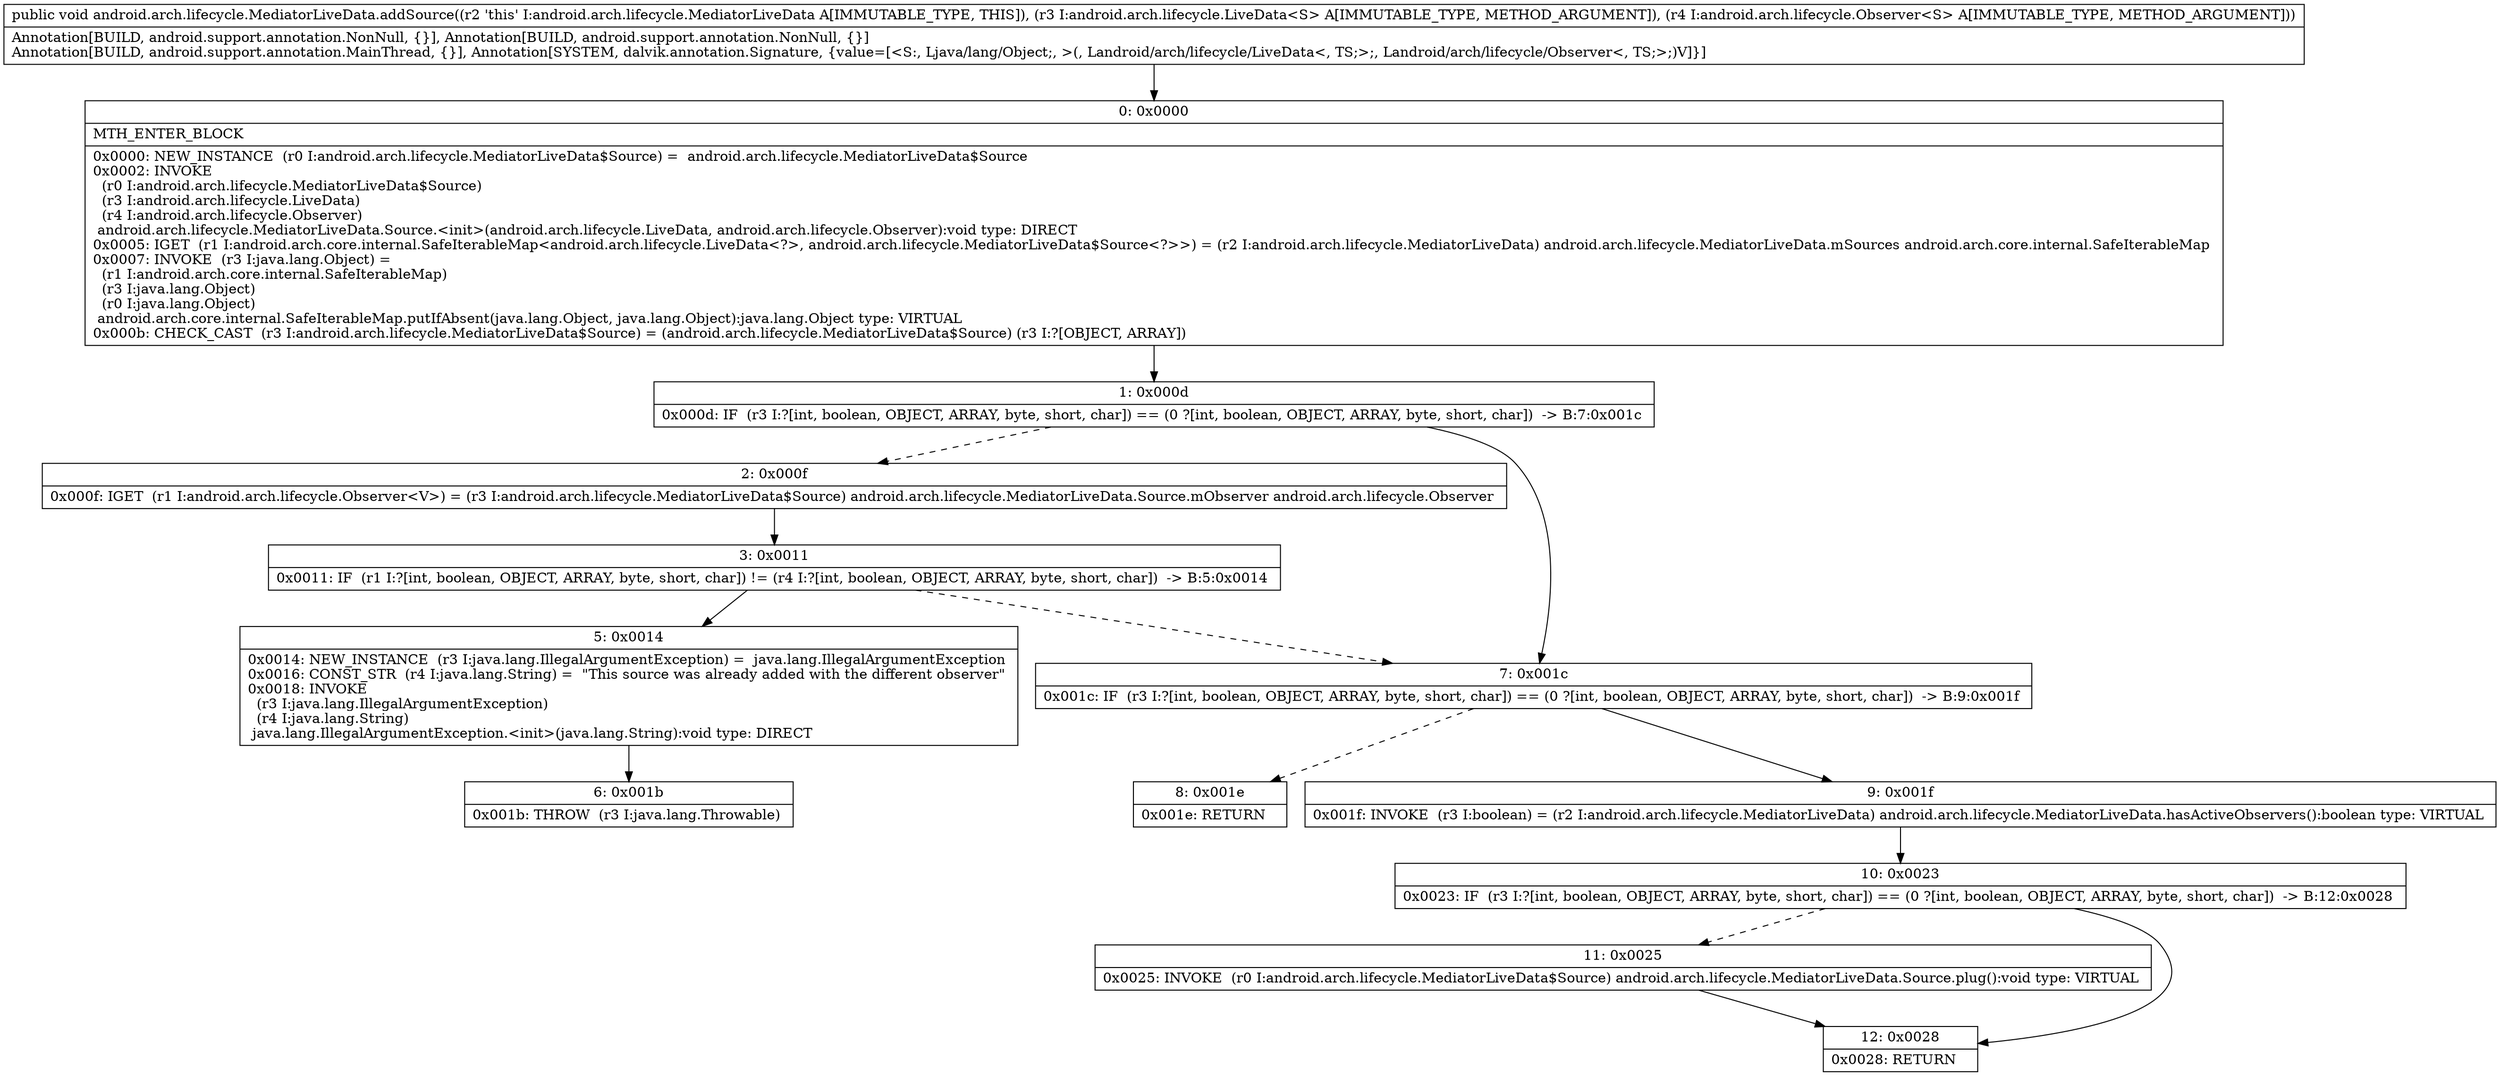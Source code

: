 digraph "CFG forandroid.arch.lifecycle.MediatorLiveData.addSource(Landroid\/arch\/lifecycle\/LiveData;Landroid\/arch\/lifecycle\/Observer;)V" {
Node_0 [shape=record,label="{0\:\ 0x0000|MTH_ENTER_BLOCK\l|0x0000: NEW_INSTANCE  (r0 I:android.arch.lifecycle.MediatorLiveData$Source) =  android.arch.lifecycle.MediatorLiveData$Source \l0x0002: INVOKE  \l  (r0 I:android.arch.lifecycle.MediatorLiveData$Source)\l  (r3 I:android.arch.lifecycle.LiveData)\l  (r4 I:android.arch.lifecycle.Observer)\l android.arch.lifecycle.MediatorLiveData.Source.\<init\>(android.arch.lifecycle.LiveData, android.arch.lifecycle.Observer):void type: DIRECT \l0x0005: IGET  (r1 I:android.arch.core.internal.SafeIterableMap\<android.arch.lifecycle.LiveData\<?\>, android.arch.lifecycle.MediatorLiveData$Source\<?\>\>) = (r2 I:android.arch.lifecycle.MediatorLiveData) android.arch.lifecycle.MediatorLiveData.mSources android.arch.core.internal.SafeIterableMap \l0x0007: INVOKE  (r3 I:java.lang.Object) = \l  (r1 I:android.arch.core.internal.SafeIterableMap)\l  (r3 I:java.lang.Object)\l  (r0 I:java.lang.Object)\l android.arch.core.internal.SafeIterableMap.putIfAbsent(java.lang.Object, java.lang.Object):java.lang.Object type: VIRTUAL \l0x000b: CHECK_CAST  (r3 I:android.arch.lifecycle.MediatorLiveData$Source) = (android.arch.lifecycle.MediatorLiveData$Source) (r3 I:?[OBJECT, ARRAY]) \l}"];
Node_1 [shape=record,label="{1\:\ 0x000d|0x000d: IF  (r3 I:?[int, boolean, OBJECT, ARRAY, byte, short, char]) == (0 ?[int, boolean, OBJECT, ARRAY, byte, short, char])  \-\> B:7:0x001c \l}"];
Node_2 [shape=record,label="{2\:\ 0x000f|0x000f: IGET  (r1 I:android.arch.lifecycle.Observer\<V\>) = (r3 I:android.arch.lifecycle.MediatorLiveData$Source) android.arch.lifecycle.MediatorLiveData.Source.mObserver android.arch.lifecycle.Observer \l}"];
Node_3 [shape=record,label="{3\:\ 0x0011|0x0011: IF  (r1 I:?[int, boolean, OBJECT, ARRAY, byte, short, char]) != (r4 I:?[int, boolean, OBJECT, ARRAY, byte, short, char])  \-\> B:5:0x0014 \l}"];
Node_5 [shape=record,label="{5\:\ 0x0014|0x0014: NEW_INSTANCE  (r3 I:java.lang.IllegalArgumentException) =  java.lang.IllegalArgumentException \l0x0016: CONST_STR  (r4 I:java.lang.String) =  \"This source was already added with the different observer\" \l0x0018: INVOKE  \l  (r3 I:java.lang.IllegalArgumentException)\l  (r4 I:java.lang.String)\l java.lang.IllegalArgumentException.\<init\>(java.lang.String):void type: DIRECT \l}"];
Node_6 [shape=record,label="{6\:\ 0x001b|0x001b: THROW  (r3 I:java.lang.Throwable) \l}"];
Node_7 [shape=record,label="{7\:\ 0x001c|0x001c: IF  (r3 I:?[int, boolean, OBJECT, ARRAY, byte, short, char]) == (0 ?[int, boolean, OBJECT, ARRAY, byte, short, char])  \-\> B:9:0x001f \l}"];
Node_8 [shape=record,label="{8\:\ 0x001e|0x001e: RETURN   \l}"];
Node_9 [shape=record,label="{9\:\ 0x001f|0x001f: INVOKE  (r3 I:boolean) = (r2 I:android.arch.lifecycle.MediatorLiveData) android.arch.lifecycle.MediatorLiveData.hasActiveObservers():boolean type: VIRTUAL \l}"];
Node_10 [shape=record,label="{10\:\ 0x0023|0x0023: IF  (r3 I:?[int, boolean, OBJECT, ARRAY, byte, short, char]) == (0 ?[int, boolean, OBJECT, ARRAY, byte, short, char])  \-\> B:12:0x0028 \l}"];
Node_11 [shape=record,label="{11\:\ 0x0025|0x0025: INVOKE  (r0 I:android.arch.lifecycle.MediatorLiveData$Source) android.arch.lifecycle.MediatorLiveData.Source.plug():void type: VIRTUAL \l}"];
Node_12 [shape=record,label="{12\:\ 0x0028|0x0028: RETURN   \l}"];
MethodNode[shape=record,label="{public void android.arch.lifecycle.MediatorLiveData.addSource((r2 'this' I:android.arch.lifecycle.MediatorLiveData A[IMMUTABLE_TYPE, THIS]), (r3 I:android.arch.lifecycle.LiveData\<S\> A[IMMUTABLE_TYPE, METHOD_ARGUMENT]), (r4 I:android.arch.lifecycle.Observer\<S\> A[IMMUTABLE_TYPE, METHOD_ARGUMENT]))  | Annotation[BUILD, android.support.annotation.NonNull, \{\}], Annotation[BUILD, android.support.annotation.NonNull, \{\}]\lAnnotation[BUILD, android.support.annotation.MainThread, \{\}], Annotation[SYSTEM, dalvik.annotation.Signature, \{value=[\<S:, Ljava\/lang\/Object;, \>(, Landroid\/arch\/lifecycle\/LiveData\<, TS;\>;, Landroid\/arch\/lifecycle\/Observer\<, TS;\>;)V]\}]\l}"];
MethodNode -> Node_0;
Node_0 -> Node_1;
Node_1 -> Node_2[style=dashed];
Node_1 -> Node_7;
Node_2 -> Node_3;
Node_3 -> Node_5;
Node_3 -> Node_7[style=dashed];
Node_5 -> Node_6;
Node_7 -> Node_8[style=dashed];
Node_7 -> Node_9;
Node_9 -> Node_10;
Node_10 -> Node_11[style=dashed];
Node_10 -> Node_12;
Node_11 -> Node_12;
}


